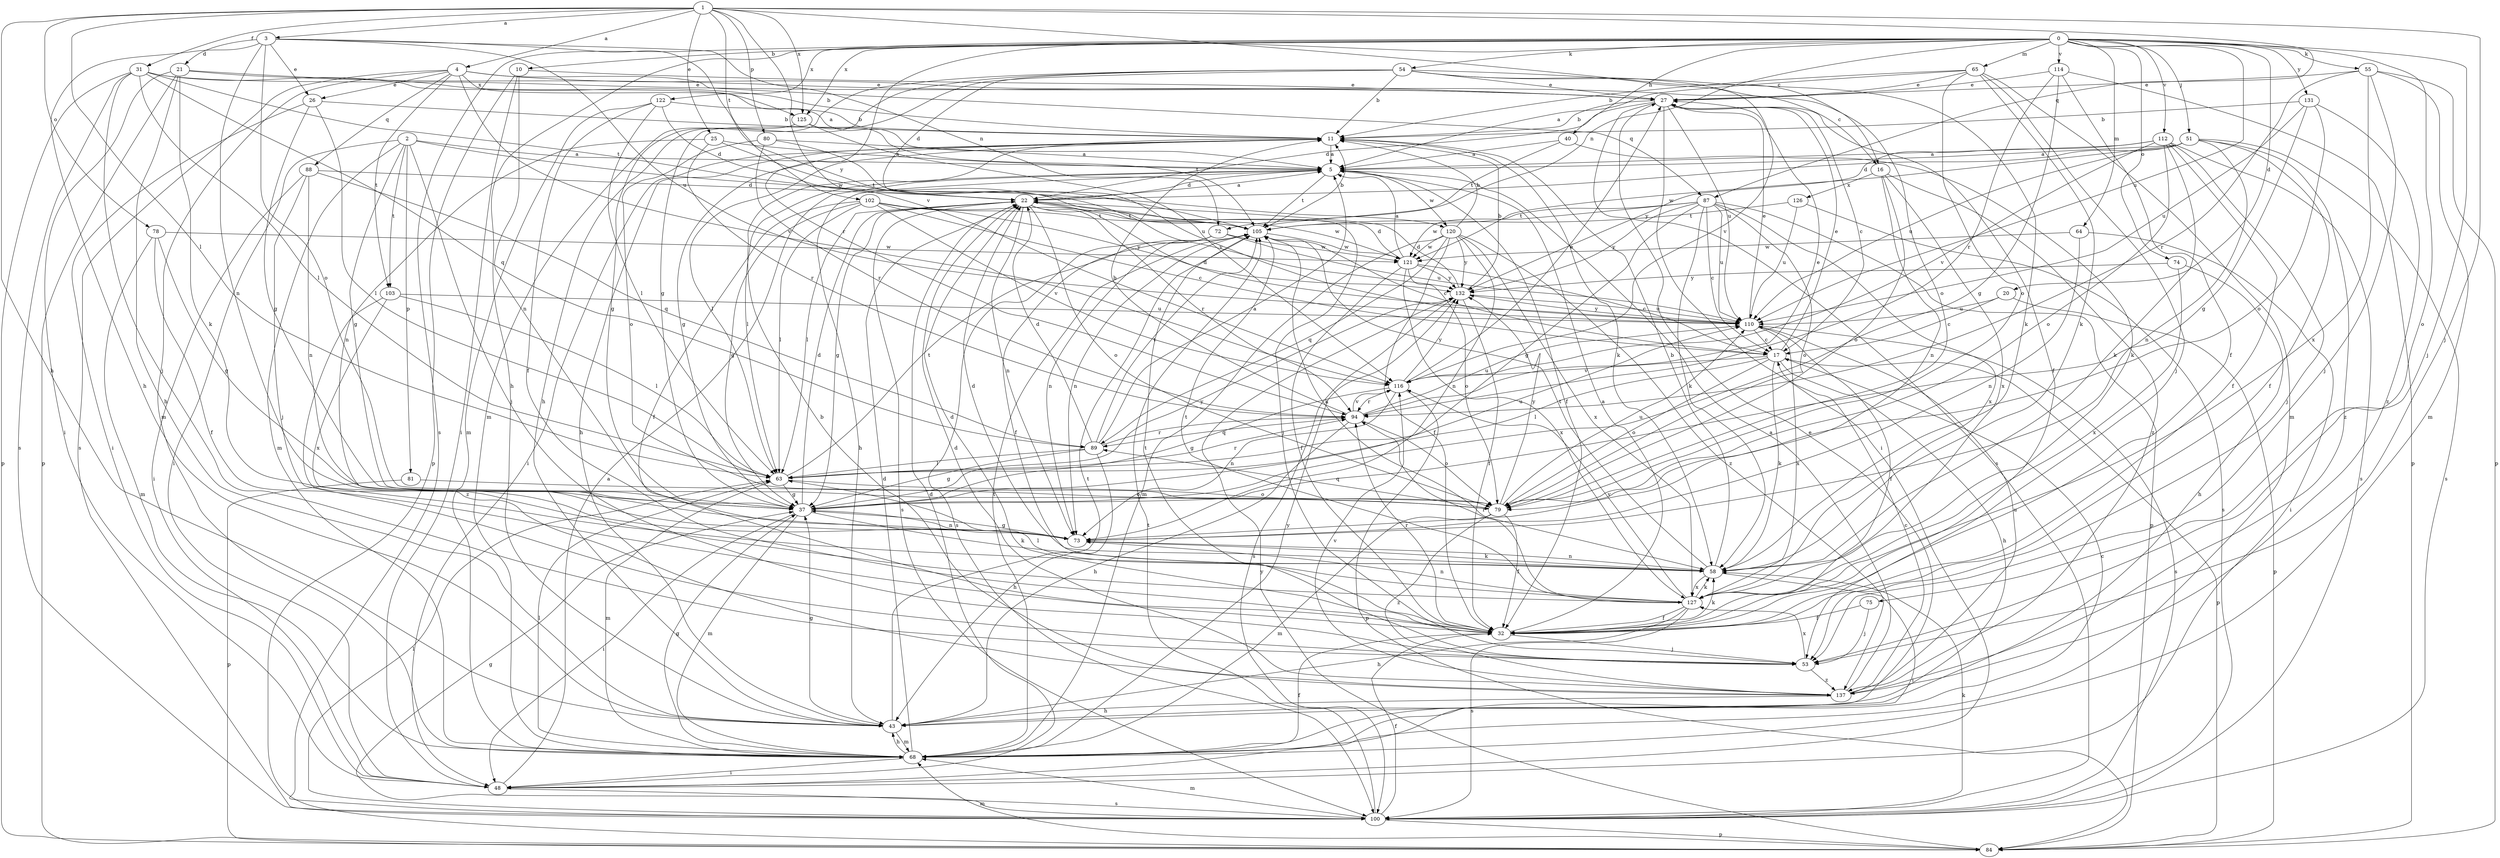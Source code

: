 strict digraph  {
0;
1;
2;
3;
4;
5;
10;
11;
16;
17;
20;
21;
22;
25;
26;
27;
31;
32;
37;
40;
43;
48;
51;
53;
54;
55;
58;
63;
64;
65;
68;
72;
73;
74;
75;
78;
79;
80;
81;
84;
87;
88;
89;
94;
100;
102;
103;
105;
110;
112;
114;
116;
120;
121;
122;
125;
126;
127;
131;
132;
137;
0 -> 10  [label=b];
0 -> 20  [label=d];
0 -> 40  [label=h];
0 -> 43  [label=h];
0 -> 51  [label=j];
0 -> 53  [label=j];
0 -> 54  [label=k];
0 -> 55  [label=k];
0 -> 64  [label=m];
0 -> 65  [label=m];
0 -> 72  [label=n];
0 -> 74  [label=o];
0 -> 75  [label=o];
0 -> 94  [label=r];
0 -> 100  [label=s];
0 -> 110  [label=u];
0 -> 112  [label=v];
0 -> 114  [label=v];
0 -> 122  [label=x];
0 -> 125  [label=x];
0 -> 131  [label=y];
1 -> 3  [label=a];
1 -> 4  [label=a];
1 -> 16  [label=c];
1 -> 25  [label=e];
1 -> 31  [label=f];
1 -> 43  [label=h];
1 -> 53  [label=j];
1 -> 63  [label=l];
1 -> 78  [label=o];
1 -> 80  [label=p];
1 -> 87  [label=q];
1 -> 102  [label=t];
1 -> 116  [label=v];
1 -> 125  [label=x];
2 -> 5  [label=a];
2 -> 37  [label=g];
2 -> 48  [label=i];
2 -> 53  [label=j];
2 -> 68  [label=m];
2 -> 81  [label=p];
2 -> 103  [label=t];
2 -> 120  [label=w];
3 -> 21  [label=d];
3 -> 26  [label=e];
3 -> 43  [label=h];
3 -> 72  [label=n];
3 -> 73  [label=n];
3 -> 79  [label=o];
3 -> 110  [label=u];
3 -> 132  [label=y];
4 -> 16  [label=c];
4 -> 26  [label=e];
4 -> 68  [label=m];
4 -> 87  [label=q];
4 -> 88  [label=q];
4 -> 100  [label=s];
4 -> 103  [label=t];
4 -> 116  [label=v];
4 -> 125  [label=x];
5 -> 22  [label=d];
5 -> 32  [label=f];
5 -> 43  [label=h];
5 -> 63  [label=l];
5 -> 105  [label=t];
5 -> 120  [label=w];
10 -> 27  [label=e];
10 -> 48  [label=i];
10 -> 73  [label=n];
10 -> 84  [label=p];
11 -> 5  [label=a];
11 -> 37  [label=g];
11 -> 43  [label=h];
11 -> 48  [label=i];
11 -> 58  [label=k];
11 -> 63  [label=l];
16 -> 73  [label=n];
16 -> 79  [label=o];
16 -> 126  [label=x];
16 -> 127  [label=x];
16 -> 137  [label=z];
17 -> 27  [label=e];
17 -> 43  [label=h];
17 -> 58  [label=k];
17 -> 63  [label=l];
17 -> 79  [label=o];
17 -> 84  [label=p];
17 -> 116  [label=v];
20 -> 17  [label=c];
20 -> 84  [label=p];
20 -> 110  [label=u];
21 -> 11  [label=b];
21 -> 27  [label=e];
21 -> 43  [label=h];
21 -> 48  [label=i];
21 -> 58  [label=k];
21 -> 84  [label=p];
22 -> 5  [label=a];
22 -> 37  [label=g];
22 -> 53  [label=j];
22 -> 63  [label=l];
22 -> 73  [label=n];
22 -> 79  [label=o];
22 -> 94  [label=r];
22 -> 100  [label=s];
22 -> 105  [label=t];
25 -> 5  [label=a];
25 -> 73  [label=n];
25 -> 94  [label=r];
25 -> 105  [label=t];
26 -> 11  [label=b];
26 -> 37  [label=g];
26 -> 48  [label=i];
26 -> 63  [label=l];
27 -> 11  [label=b];
27 -> 17  [label=c];
27 -> 22  [label=d];
27 -> 32  [label=f];
27 -> 48  [label=i];
27 -> 100  [label=s];
27 -> 110  [label=u];
31 -> 5  [label=a];
31 -> 27  [label=e];
31 -> 53  [label=j];
31 -> 63  [label=l];
31 -> 84  [label=p];
31 -> 89  [label=q];
31 -> 100  [label=s];
31 -> 105  [label=t];
32 -> 5  [label=a];
32 -> 22  [label=d];
32 -> 53  [label=j];
32 -> 58  [label=k];
32 -> 94  [label=r];
37 -> 22  [label=d];
37 -> 48  [label=i];
37 -> 58  [label=k];
37 -> 68  [label=m];
37 -> 73  [label=n];
37 -> 132  [label=y];
40 -> 5  [label=a];
40 -> 58  [label=k];
40 -> 105  [label=t];
43 -> 37  [label=g];
43 -> 68  [label=m];
43 -> 105  [label=t];
48 -> 5  [label=a];
48 -> 22  [label=d];
48 -> 100  [label=s];
51 -> 5  [label=a];
51 -> 22  [label=d];
51 -> 32  [label=f];
51 -> 73  [label=n];
51 -> 100  [label=s];
51 -> 110  [label=u];
51 -> 121  [label=w];
51 -> 137  [label=z];
53 -> 105  [label=t];
53 -> 127  [label=x];
53 -> 137  [label=z];
54 -> 11  [label=b];
54 -> 22  [label=d];
54 -> 27  [label=e];
54 -> 37  [label=g];
54 -> 43  [label=h];
54 -> 58  [label=k];
54 -> 68  [label=m];
54 -> 79  [label=o];
54 -> 116  [label=v];
55 -> 27  [label=e];
55 -> 53  [label=j];
55 -> 68  [label=m];
55 -> 84  [label=p];
55 -> 94  [label=r];
55 -> 127  [label=x];
58 -> 11  [label=b];
58 -> 22  [label=d];
58 -> 48  [label=i];
58 -> 73  [label=n];
58 -> 105  [label=t];
58 -> 127  [label=x];
63 -> 37  [label=g];
63 -> 68  [label=m];
63 -> 79  [label=o];
63 -> 94  [label=r];
63 -> 105  [label=t];
63 -> 110  [label=u];
64 -> 48  [label=i];
64 -> 73  [label=n];
64 -> 121  [label=w];
65 -> 5  [label=a];
65 -> 11  [label=b];
65 -> 27  [label=e];
65 -> 53  [label=j];
65 -> 58  [label=k];
65 -> 68  [label=m];
65 -> 79  [label=o];
68 -> 17  [label=c];
68 -> 22  [label=d];
68 -> 27  [label=e];
68 -> 32  [label=f];
68 -> 37  [label=g];
68 -> 43  [label=h];
68 -> 48  [label=i];
68 -> 63  [label=l];
68 -> 105  [label=t];
68 -> 132  [label=y];
72 -> 32  [label=f];
72 -> 73  [label=n];
72 -> 100  [label=s];
72 -> 110  [label=u];
72 -> 121  [label=w];
73 -> 37  [label=g];
73 -> 58  [label=k];
74 -> 43  [label=h];
74 -> 127  [label=x];
74 -> 132  [label=y];
75 -> 32  [label=f];
75 -> 53  [label=j];
78 -> 32  [label=f];
78 -> 37  [label=g];
78 -> 68  [label=m];
78 -> 121  [label=w];
79 -> 32  [label=f];
79 -> 68  [label=m];
79 -> 89  [label=q];
79 -> 110  [label=u];
79 -> 132  [label=y];
79 -> 137  [label=z];
80 -> 5  [label=a];
80 -> 79  [label=o];
80 -> 94  [label=r];
80 -> 110  [label=u];
81 -> 79  [label=o];
81 -> 84  [label=p];
84 -> 68  [label=m];
84 -> 132  [label=y];
87 -> 17  [label=c];
87 -> 37  [label=g];
87 -> 58  [label=k];
87 -> 79  [label=o];
87 -> 84  [label=p];
87 -> 105  [label=t];
87 -> 110  [label=u];
87 -> 121  [label=w];
87 -> 127  [label=x];
87 -> 132  [label=y];
88 -> 22  [label=d];
88 -> 48  [label=i];
88 -> 53  [label=j];
88 -> 73  [label=n];
88 -> 89  [label=q];
89 -> 5  [label=a];
89 -> 22  [label=d];
89 -> 37  [label=g];
89 -> 43  [label=h];
89 -> 63  [label=l];
89 -> 94  [label=r];
89 -> 105  [label=t];
94 -> 11  [label=b];
94 -> 27  [label=e];
94 -> 43  [label=h];
94 -> 79  [label=o];
94 -> 89  [label=q];
94 -> 110  [label=u];
94 -> 116  [label=v];
100 -> 32  [label=f];
100 -> 37  [label=g];
100 -> 58  [label=k];
100 -> 63  [label=l];
100 -> 68  [label=m];
100 -> 84  [label=p];
100 -> 105  [label=t];
102 -> 17  [label=c];
102 -> 32  [label=f];
102 -> 37  [label=g];
102 -> 63  [label=l];
102 -> 105  [label=t];
102 -> 116  [label=v];
102 -> 121  [label=w];
102 -> 132  [label=y];
103 -> 63  [label=l];
103 -> 110  [label=u];
103 -> 127  [label=x];
103 -> 137  [label=z];
105 -> 11  [label=b];
105 -> 17  [label=c];
105 -> 58  [label=k];
105 -> 73  [label=n];
105 -> 121  [label=w];
110 -> 17  [label=c];
110 -> 22  [label=d];
110 -> 27  [label=e];
110 -> 32  [label=f];
110 -> 100  [label=s];
110 -> 127  [label=x];
110 -> 132  [label=y];
112 -> 5  [label=a];
112 -> 32  [label=f];
112 -> 53  [label=j];
112 -> 58  [label=k];
112 -> 79  [label=o];
112 -> 100  [label=s];
112 -> 116  [label=v];
112 -> 132  [label=y];
114 -> 27  [label=e];
114 -> 32  [label=f];
114 -> 37  [label=g];
114 -> 84  [label=p];
114 -> 94  [label=r];
116 -> 27  [label=e];
116 -> 37  [label=g];
116 -> 73  [label=n];
116 -> 84  [label=p];
116 -> 94  [label=r];
116 -> 132  [label=y];
120 -> 11  [label=b];
120 -> 32  [label=f];
120 -> 68  [label=m];
120 -> 73  [label=n];
120 -> 89  [label=q];
120 -> 121  [label=w];
120 -> 127  [label=x];
120 -> 132  [label=y];
120 -> 137  [label=z];
121 -> 5  [label=a];
121 -> 17  [label=c];
121 -> 22  [label=d];
121 -> 32  [label=f];
121 -> 79  [label=o];
121 -> 127  [label=x];
121 -> 132  [label=y];
122 -> 11  [label=b];
122 -> 22  [label=d];
122 -> 32  [label=f];
122 -> 63  [label=l];
122 -> 68  [label=m];
125 -> 37  [label=g];
125 -> 105  [label=t];
125 -> 116  [label=v];
126 -> 100  [label=s];
126 -> 105  [label=t];
126 -> 110  [label=u];
127 -> 32  [label=f];
127 -> 43  [label=h];
127 -> 58  [label=k];
127 -> 63  [label=l];
127 -> 73  [label=n];
127 -> 94  [label=r];
127 -> 100  [label=s];
127 -> 105  [label=t];
127 -> 116  [label=v];
131 -> 11  [label=b];
131 -> 37  [label=g];
131 -> 79  [label=o];
131 -> 110  [label=u];
131 -> 137  [label=z];
132 -> 11  [label=b];
132 -> 22  [label=d];
132 -> 32  [label=f];
132 -> 100  [label=s];
132 -> 110  [label=u];
137 -> 5  [label=a];
137 -> 11  [label=b];
137 -> 17  [label=c];
137 -> 22  [label=d];
137 -> 43  [label=h];
137 -> 110  [label=u];
137 -> 116  [label=v];
}
